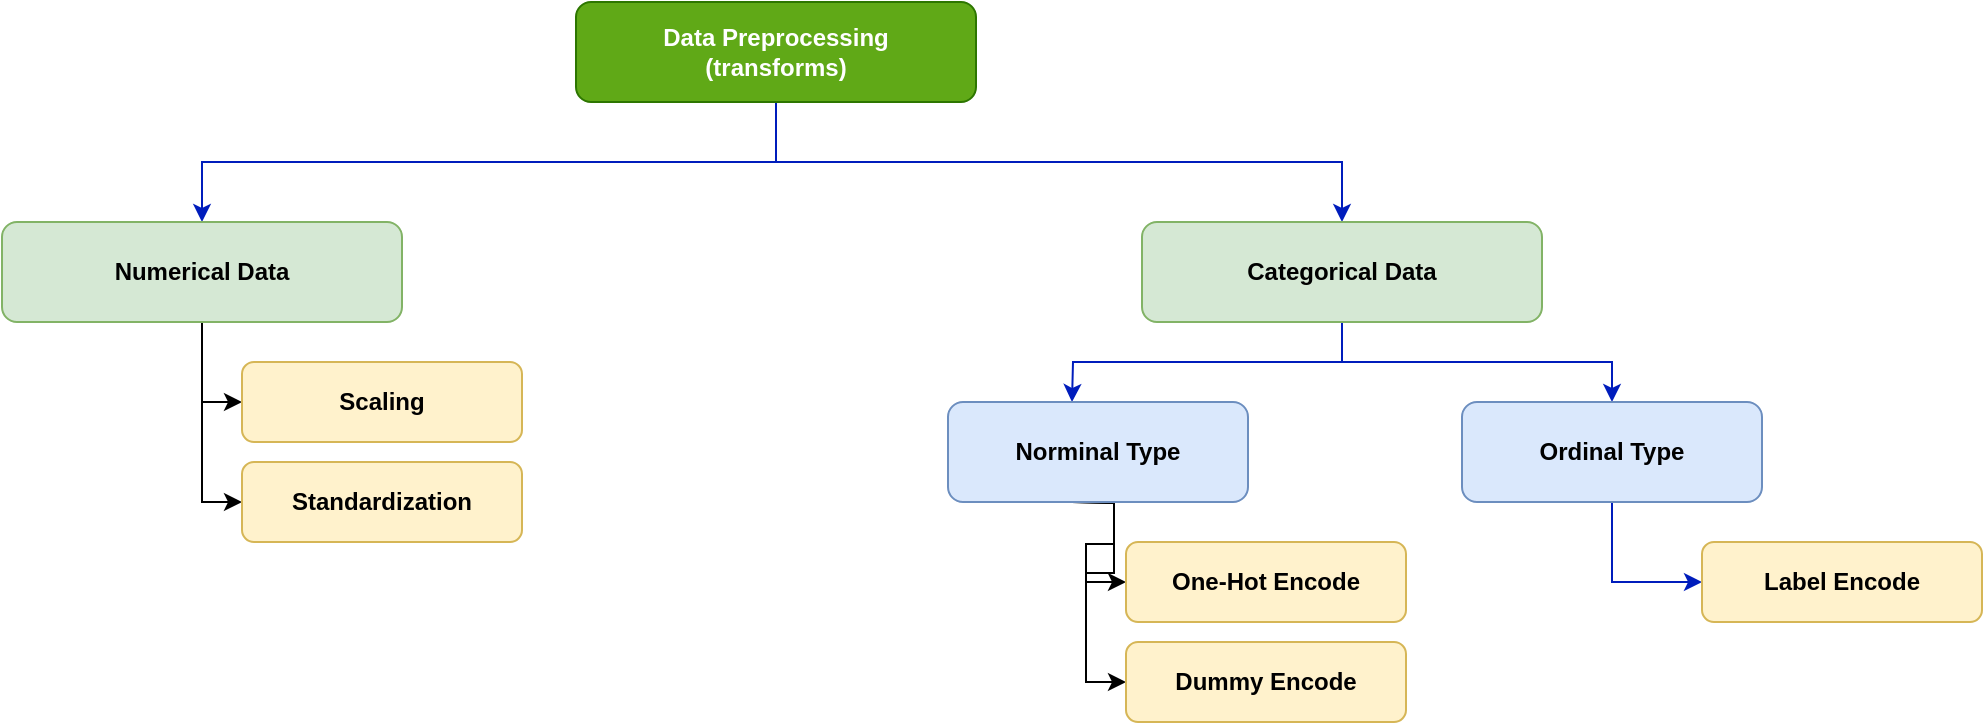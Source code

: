 <mxfile version="20.8.16" type="device"><diagram id="C5RBs43oDa-KdzZeNtuy" name="Page-1"><mxGraphModel dx="1556" dy="1027" grid="1" gridSize="10" guides="1" tooltips="1" connect="1" arrows="1" fold="1" page="1" pageScale="1" pageWidth="1169" pageHeight="827" math="0" shadow="0"><root><mxCell id="WIyWlLk6GJQsqaUBKTNV-0"/><mxCell id="WIyWlLk6GJQsqaUBKTNV-1" parent="WIyWlLk6GJQsqaUBKTNV-0"/><mxCell id="yxkWiozBk-cY0VoZpgmD-3" style="edgeStyle=orthogonalEdgeStyle;rounded=0;orthogonalLoop=1;jettySize=auto;html=1;exitX=0.5;exitY=1;exitDx=0;exitDy=0;fillColor=#0050ef;strokeColor=#001DBC;strokeWidth=1;" edge="1" parent="WIyWlLk6GJQsqaUBKTNV-1" source="WIyWlLk6GJQsqaUBKTNV-3" target="yxkWiozBk-cY0VoZpgmD-0"><mxGeometry relative="1" as="geometry"/></mxCell><mxCell id="yxkWiozBk-cY0VoZpgmD-4" style="edgeStyle=orthogonalEdgeStyle;rounded=0;orthogonalLoop=1;jettySize=auto;html=1;exitX=0.5;exitY=1;exitDx=0;exitDy=0;fillColor=#0050ef;strokeColor=#001DBC;strokeWidth=1;" edge="1" parent="WIyWlLk6GJQsqaUBKTNV-1" source="WIyWlLk6GJQsqaUBKTNV-3" target="yxkWiozBk-cY0VoZpgmD-2"><mxGeometry relative="1" as="geometry"/></mxCell><mxCell id="WIyWlLk6GJQsqaUBKTNV-3" value="Data Preprocessing&lt;br&gt;(transforms)" style="rounded=1;whiteSpace=wrap;html=1;fontSize=12;glass=0;strokeWidth=1;shadow=0;fillColor=#60a917;strokeColor=#2D7600;fontStyle=1;fontColor=#ffffff;" parent="WIyWlLk6GJQsqaUBKTNV-1" vertex="1"><mxGeometry x="434" y="40" width="200" height="50" as="geometry"/></mxCell><mxCell id="yxkWiozBk-cY0VoZpgmD-62" style="edgeStyle=orthogonalEdgeStyle;rounded=0;orthogonalLoop=1;jettySize=auto;html=1;exitX=0.5;exitY=1;exitDx=0;exitDy=0;entryX=0;entryY=0.5;entryDx=0;entryDy=0;strokeWidth=1;fontSize=12;fontColor=#FF0000;" edge="1" parent="WIyWlLk6GJQsqaUBKTNV-1" source="yxkWiozBk-cY0VoZpgmD-0" target="yxkWiozBk-cY0VoZpgmD-38"><mxGeometry relative="1" as="geometry"/></mxCell><mxCell id="yxkWiozBk-cY0VoZpgmD-63" style="edgeStyle=orthogonalEdgeStyle;rounded=0;orthogonalLoop=1;jettySize=auto;html=1;exitX=0.5;exitY=1;exitDx=0;exitDy=0;entryX=0;entryY=0.5;entryDx=0;entryDy=0;strokeWidth=1;fontSize=12;fontColor=#FF0000;" edge="1" parent="WIyWlLk6GJQsqaUBKTNV-1" source="yxkWiozBk-cY0VoZpgmD-0" target="yxkWiozBk-cY0VoZpgmD-39"><mxGeometry relative="1" as="geometry"/></mxCell><mxCell id="yxkWiozBk-cY0VoZpgmD-0" value="Numerical Data" style="rounded=1;whiteSpace=wrap;html=1;fontSize=12;glass=0;strokeWidth=1;shadow=0;fillColor=#d5e8d4;strokeColor=#82b366;fontStyle=1" vertex="1" parent="WIyWlLk6GJQsqaUBKTNV-1"><mxGeometry x="147" y="150" width="200" height="50" as="geometry"/></mxCell><mxCell id="yxkWiozBk-cY0VoZpgmD-17" style="edgeStyle=orthogonalEdgeStyle;rounded=0;orthogonalLoop=1;jettySize=auto;html=1;exitX=0.5;exitY=1;exitDx=0;exitDy=0;entryX=0.5;entryY=0;entryDx=0;entryDy=0;strokeWidth=1;fillColor=#0050ef;strokeColor=#001DBC;" edge="1" parent="WIyWlLk6GJQsqaUBKTNV-1" source="yxkWiozBk-cY0VoZpgmD-2" target="yxkWiozBk-cY0VoZpgmD-5"><mxGeometry relative="1" as="geometry"/></mxCell><mxCell id="yxkWiozBk-cY0VoZpgmD-28" style="edgeStyle=orthogonalEdgeStyle;rounded=0;orthogonalLoop=1;jettySize=auto;html=1;exitX=0.5;exitY=1;exitDx=0;exitDy=0;entryX=0.5;entryY=0;entryDx=0;entryDy=0;strokeWidth=1;fillColor=#0050ef;strokeColor=#001DBC;" edge="1" parent="WIyWlLk6GJQsqaUBKTNV-1" source="yxkWiozBk-cY0VoZpgmD-2"><mxGeometry relative="1" as="geometry"><mxPoint x="682" y="240" as="targetPoint"/></mxGeometry></mxCell><mxCell id="yxkWiozBk-cY0VoZpgmD-2" value="Categorical Data" style="rounded=1;whiteSpace=wrap;html=1;fontSize=12;glass=0;strokeWidth=1;shadow=0;fillColor=#d5e8d4;strokeColor=#82b366;fontStyle=1" vertex="1" parent="WIyWlLk6GJQsqaUBKTNV-1"><mxGeometry x="717" y="150" width="200" height="50" as="geometry"/></mxCell><mxCell id="yxkWiozBk-cY0VoZpgmD-16" style="edgeStyle=orthogonalEdgeStyle;rounded=0;orthogonalLoop=1;jettySize=auto;html=1;exitX=0.5;exitY=1;exitDx=0;exitDy=0;entryX=0;entryY=0.5;entryDx=0;entryDy=0;strokeWidth=1;fillColor=#0050ef;strokeColor=#001DBC;" edge="1" parent="WIyWlLk6GJQsqaUBKTNV-1" source="yxkWiozBk-cY0VoZpgmD-5" target="yxkWiozBk-cY0VoZpgmD-10"><mxGeometry relative="1" as="geometry"/></mxCell><mxCell id="yxkWiozBk-cY0VoZpgmD-5" value="Ordinal Type" style="rounded=1;whiteSpace=wrap;html=1;fontSize=12;glass=0;strokeWidth=1;shadow=0;fillColor=#dae8fc;strokeColor=#6c8ebf;fontStyle=1;" vertex="1" parent="WIyWlLk6GJQsqaUBKTNV-1"><mxGeometry x="877" y="240" width="150" height="50" as="geometry"/></mxCell><mxCell id="yxkWiozBk-cY0VoZpgmD-13" style="edgeStyle=orthogonalEdgeStyle;rounded=0;orthogonalLoop=1;jettySize=auto;html=1;exitX=0.5;exitY=1;exitDx=0;exitDy=0;entryX=0;entryY=0.5;entryDx=0;entryDy=0;strokeWidth=1;fillColor=#0050ef;strokeColor=#001DBC;" edge="1" parent="WIyWlLk6GJQsqaUBKTNV-1" target="yxkWiozBk-cY0VoZpgmD-11"><mxGeometry relative="1" as="geometry"><mxPoint x="965" y="433" as="sourcePoint"/></mxGeometry></mxCell><mxCell id="yxkWiozBk-cY0VoZpgmD-14" style="edgeStyle=orthogonalEdgeStyle;rounded=0;orthogonalLoop=1;jettySize=auto;html=1;exitX=0.5;exitY=1;exitDx=0;exitDy=0;entryX=0;entryY=0.5;entryDx=0;entryDy=0;strokeWidth=1;fillColor=#0050ef;strokeColor=#001DBC;" edge="1" parent="WIyWlLk6GJQsqaUBKTNV-1" target="yxkWiozBk-cY0VoZpgmD-12"><mxGeometry relative="1" as="geometry"><mxPoint x="965" y="433" as="sourcePoint"/></mxGeometry></mxCell><mxCell id="yxkWiozBk-cY0VoZpgmD-10" value="Label Encode" style="rounded=1;whiteSpace=wrap;html=1;fontSize=12;glass=0;strokeWidth=1;shadow=0;fillColor=#fff2cc;strokeColor=#d6b656;fontStyle=1;" vertex="1" parent="WIyWlLk6GJQsqaUBKTNV-1"><mxGeometry x="997" y="310" width="140" height="40" as="geometry"/></mxCell><mxCell id="yxkWiozBk-cY0VoZpgmD-60" style="edgeStyle=orthogonalEdgeStyle;rounded=0;orthogonalLoop=1;jettySize=auto;html=1;exitX=0.5;exitY=1;exitDx=0;exitDy=0;entryX=0;entryY=0.5;entryDx=0;entryDy=0;strokeWidth=1;fontSize=12;fontColor=#FF0000;" edge="1" parent="WIyWlLk6GJQsqaUBKTNV-1" target="yxkWiozBk-cY0VoZpgmD-20"><mxGeometry relative="1" as="geometry"><mxPoint x="682" y="290" as="sourcePoint"/></mxGeometry></mxCell><mxCell id="yxkWiozBk-cY0VoZpgmD-61" style="edgeStyle=orthogonalEdgeStyle;rounded=0;orthogonalLoop=1;jettySize=auto;html=1;exitX=0.5;exitY=1;exitDx=0;exitDy=0;entryX=0;entryY=0.5;entryDx=0;entryDy=0;strokeWidth=1;fontSize=12;fontColor=#FF0000;" edge="1" parent="WIyWlLk6GJQsqaUBKTNV-1" target="yxkWiozBk-cY0VoZpgmD-21"><mxGeometry relative="1" as="geometry"><mxPoint x="682" y="290" as="sourcePoint"/></mxGeometry></mxCell><mxCell id="yxkWiozBk-cY0VoZpgmD-19" value="Norminal Type" style="rounded=1;whiteSpace=wrap;html=1;fontSize=12;glass=0;strokeWidth=1;shadow=0;fillColor=#dae8fc;strokeColor=#6c8ebf;fontStyle=1;" vertex="1" parent="WIyWlLk6GJQsqaUBKTNV-1"><mxGeometry x="620" y="240" width="150" height="50" as="geometry"/></mxCell><mxCell id="yxkWiozBk-cY0VoZpgmD-20" value="One-Hot Encode" style="rounded=1;whiteSpace=wrap;html=1;fontSize=12;glass=0;strokeWidth=1;shadow=0;fillColor=#fff2cc;strokeColor=#d6b656;fontStyle=1;" vertex="1" parent="WIyWlLk6GJQsqaUBKTNV-1"><mxGeometry x="709" y="310" width="140" height="40" as="geometry"/></mxCell><mxCell id="yxkWiozBk-cY0VoZpgmD-21" value="Dummy Encode" style="rounded=1;whiteSpace=wrap;html=1;fontSize=12;glass=0;strokeWidth=1;shadow=0;fillColor=#fff2cc;strokeColor=#d6b656;fontStyle=1;" vertex="1" parent="WIyWlLk6GJQsqaUBKTNV-1"><mxGeometry x="709" y="360" width="140" height="40" as="geometry"/></mxCell><mxCell id="yxkWiozBk-cY0VoZpgmD-33" style="edgeStyle=orthogonalEdgeStyle;rounded=0;orthogonalLoop=1;jettySize=auto;html=1;exitX=0.5;exitY=1;exitDx=0;exitDy=0;entryX=1;entryY=0.5;entryDx=0;entryDy=0;strokeWidth=1;fillColor=#0050ef;strokeColor=#001DBC;" edge="1" parent="WIyWlLk6GJQsqaUBKTNV-1" target="yxkWiozBk-cY0VoZpgmD-24"><mxGeometry relative="1" as="geometry"><mxPoint x="695" y="520" as="sourcePoint"/></mxGeometry></mxCell><mxCell id="yxkWiozBk-cY0VoZpgmD-34" style="edgeStyle=orthogonalEdgeStyle;rounded=0;orthogonalLoop=1;jettySize=auto;html=1;exitX=0.5;exitY=1;exitDx=0;exitDy=0;entryX=1;entryY=0.5;entryDx=0;entryDy=0;strokeWidth=1;fillColor=#0050ef;strokeColor=#001DBC;" edge="1" parent="WIyWlLk6GJQsqaUBKTNV-1" target="yxkWiozBk-cY0VoZpgmD-25"><mxGeometry relative="1" as="geometry"><mxPoint x="695" y="520" as="sourcePoint"/></mxGeometry></mxCell><mxCell id="yxkWiozBk-cY0VoZpgmD-35" style="edgeStyle=orthogonalEdgeStyle;rounded=0;orthogonalLoop=1;jettySize=auto;html=1;exitX=0.5;exitY=1;exitDx=0;exitDy=0;entryX=1;entryY=0.5;entryDx=0;entryDy=0;strokeWidth=1;fillColor=#0050ef;strokeColor=#001DBC;" edge="1" parent="WIyWlLk6GJQsqaUBKTNV-1" target="yxkWiozBk-cY0VoZpgmD-26"><mxGeometry relative="1" as="geometry"><mxPoint x="695" y="520" as="sourcePoint"/></mxGeometry></mxCell><mxCell id="yxkWiozBk-cY0VoZpgmD-36" style="edgeStyle=orthogonalEdgeStyle;rounded=0;orthogonalLoop=1;jettySize=auto;html=1;exitX=0.5;exitY=1;exitDx=0;exitDy=0;entryX=1;entryY=0.5;entryDx=0;entryDy=0;strokeWidth=1;fillColor=#0050ef;strokeColor=#001DBC;" edge="1" parent="WIyWlLk6GJQsqaUBKTNV-1" target="yxkWiozBk-cY0VoZpgmD-27"><mxGeometry relative="1" as="geometry"><mxPoint x="695" y="520" as="sourcePoint"/></mxGeometry></mxCell><mxCell id="yxkWiozBk-cY0VoZpgmD-38" value="Scaling" style="rounded=1;whiteSpace=wrap;html=1;fontSize=12;glass=0;strokeWidth=1;shadow=0;fillColor=#fff2cc;strokeColor=#d6b656;fontStyle=1;" vertex="1" parent="WIyWlLk6GJQsqaUBKTNV-1"><mxGeometry x="267" y="220" width="140" height="40" as="geometry"/></mxCell><mxCell id="yxkWiozBk-cY0VoZpgmD-39" value="Standardization" style="rounded=1;whiteSpace=wrap;html=1;fontSize=12;glass=0;strokeWidth=1;shadow=0;fillColor=#fff2cc;strokeColor=#d6b656;fontStyle=1;" vertex="1" parent="WIyWlLk6GJQsqaUBKTNV-1"><mxGeometry x="267" y="270" width="140" height="40" as="geometry"/></mxCell></root></mxGraphModel></diagram></mxfile>